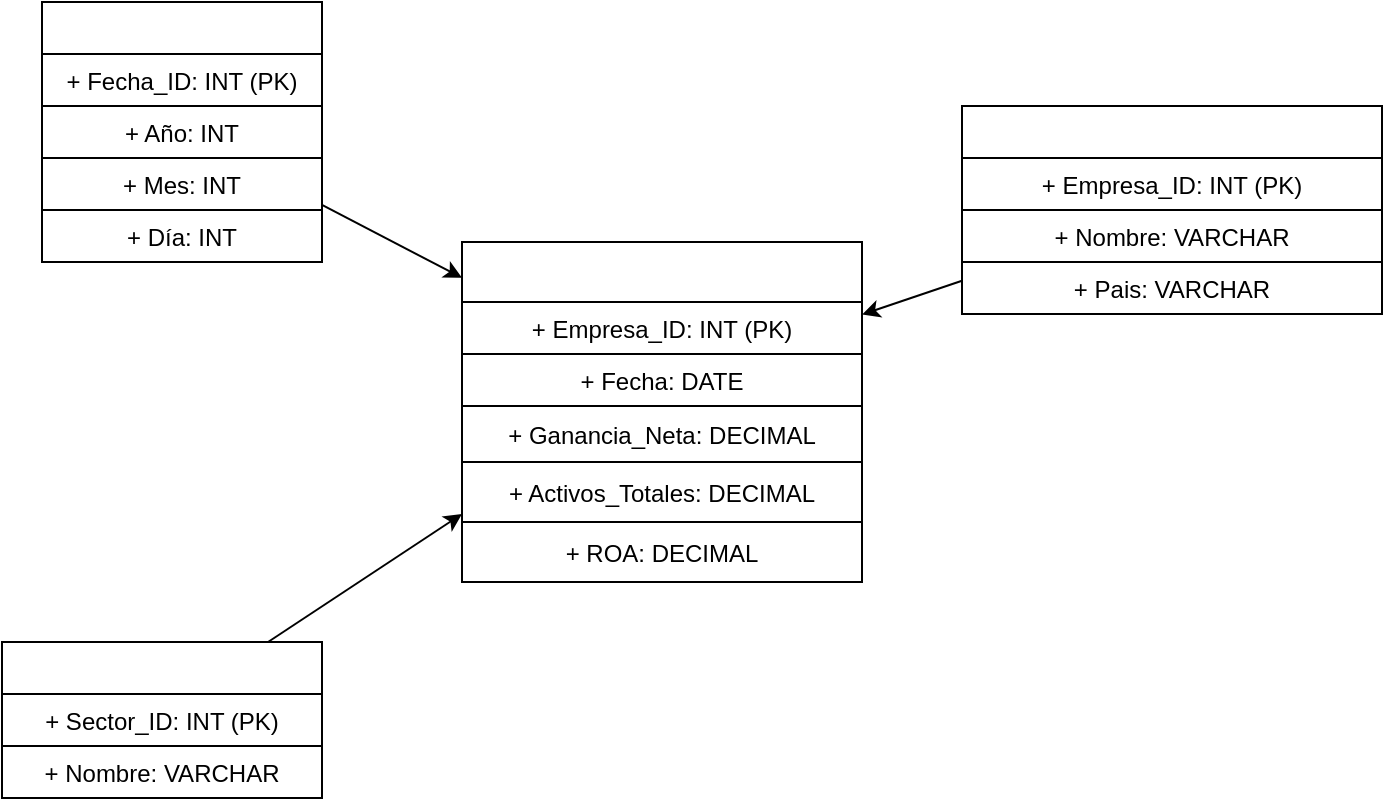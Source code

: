<?xml version="1.0" encoding="UTF-8"?>
<mxfile version="26.1.1">
  <diagram id="DiagramaROA" name="Diagrama ROA">
    <mxGraphModel dx="2048" dy="764" grid="1" gridSize="10" guides="1" tooltips="1" connect="1" arrows="1" fold="1" page="1" pageScale="1" pageWidth="827" pageHeight="1169" math="0" shadow="0">
      <root>
        <mxCell id="0" />
        <mxCell id="1" parent="0" />
        
        <!-- Tabla de hechos: Hechos_ROA -->
        <mxCell id="Hechos_ROA" value="Hechos_ROA" vertex="1" parent="1">
          <mxGeometry x="310" y="120" width="200" height="140" as="geometry" />
        </mxCell>

        <mxCell id="ROA_1" value="+ Empresa_ID: INT (PK)" vertex="1" parent="Hechos_ROA">
          <mxGeometry y="30" width="200" height="26" as="geometry" />
        </mxCell>

        <mxCell id="ROA_2" value="+ Fecha: DATE" vertex="1" parent="Hechos_ROA">
          <mxGeometry y="56" width="200" height="26" as="geometry" />
        </mxCell>

        <mxCell id="ROA_3" value="+ Ganancia_Neta: DECIMAL" vertex="1" parent="Hechos_ROA">
          <mxGeometry y="82" width="200" height="28" as="geometry" />
        </mxCell>

        <mxCell id="ROA_4" value="+ Activos_Totales: DECIMAL" vertex="1" parent="Hechos_ROA">
          <mxGeometry y="110" width="200" height="30" as="geometry" />
        </mxCell>

        <mxCell id="ROA_5" value="+ ROA: DECIMAL" vertex="1" parent="Hechos_ROA">
          <mxGeometry y="140" width="200" height="30" as="geometry" />
        </mxCell>

        <!-- Dim_Tiempo -->
        <mxCell id="Dim_Tiempo" value="Dim_Tiempo" vertex="1" parent="1">
          <mxGeometry x="100" width="140" height="130" as="geometry" />
        </mxCell>

        <mxCell id="DT_1" value="+ Fecha_ID: INT (PK)" vertex="1" parent="Dim_Tiempo">
          <mxGeometry y="26" width="140" height="26" as="geometry" />
        </mxCell>

        <mxCell id="DT_2" value="+ Año: INT" vertex="1" parent="Dim_Tiempo">
          <mxGeometry y="52" width="140" height="26" as="geometry" />
        </mxCell>

        <mxCell id="DT_3" value="+ Mes: INT" vertex="1" parent="Dim_Tiempo">
          <mxGeometry y="78" width="140" height="26" as="geometry" />
        </mxCell>

        <mxCell id="DT_4" value="+ Día: INT" vertex="1" parent="Dim_Tiempo">
          <mxGeometry y="104" width="140" height="26" as="geometry" />
        </mxCell>

        <!-- Dim_Empresa -->
        <mxCell id="Dim_Empresa" value="Dim_Empresa" vertex="1" parent="1">
          <mxGeometry x="560" y="52" width="210" height="104" as="geometry" />
        </mxCell>

        <mxCell id="DE_1" value="+ Empresa_ID: INT (PK)" vertex="1" parent="Dim_Empresa">
          <mxGeometry y="26" width="210" height="26" as="geometry" />
        </mxCell>

        <mxCell id="DE_2" value="+ Nombre: VARCHAR" vertex="1" parent="Dim_Empresa">
          <mxGeometry y="52" width="210" height="26" as="geometry" />
        </mxCell>

        <mxCell id="DE_3" value="+ Pais: VARCHAR" vertex="1" parent="Dim_Empresa">
          <mxGeometry y="78" width="210" height="26" as="geometry" />
        </mxCell>

        <!-- Dim_Sector -->
        <mxCell id="Dim_Sector" value="Dim_Sector" vertex="1" parent="1">
          <mxGeometry x="80" y="320" width="160" height="70" as="geometry" />
        </mxCell>

        <mxCell id="DS_1" value="+ Sector_ID: INT (PK)" vertex="1" parent="Dim_Sector">
          <mxGeometry y="26" width="160" height="26" as="geometry" />
        </mxCell>

        <mxCell id="DS_2" value="+ Nombre: VARCHAR" vertex="1" parent="Dim_Sector">
          <mxGeometry y="52" width="160" height="26" as="geometry" />
        </mxCell>

        <!-- Relaciones -->
        <mxCell id="rel_1" edge="1" parent="1" source="Dim_Tiempo" target="Hechos_ROA">
          <mxGeometry relative="1" as="geometry" />
        </mxCell>

        <mxCell id="rel_2" edge="1" parent="1" source="Dim_Empresa" target="Hechos_ROA">
          <mxGeometry relative="1" as="geometry" />
        </mxCell>

        <mxCell id="rel_3" edge="1" parent="1" source="Dim_Sector" target="Hechos_ROA">
          <mxGeometry relative="1" as="geometry" />
        </mxCell>

      </root>
    </mxGraphModel>
  </diagram>
</mxfile>
